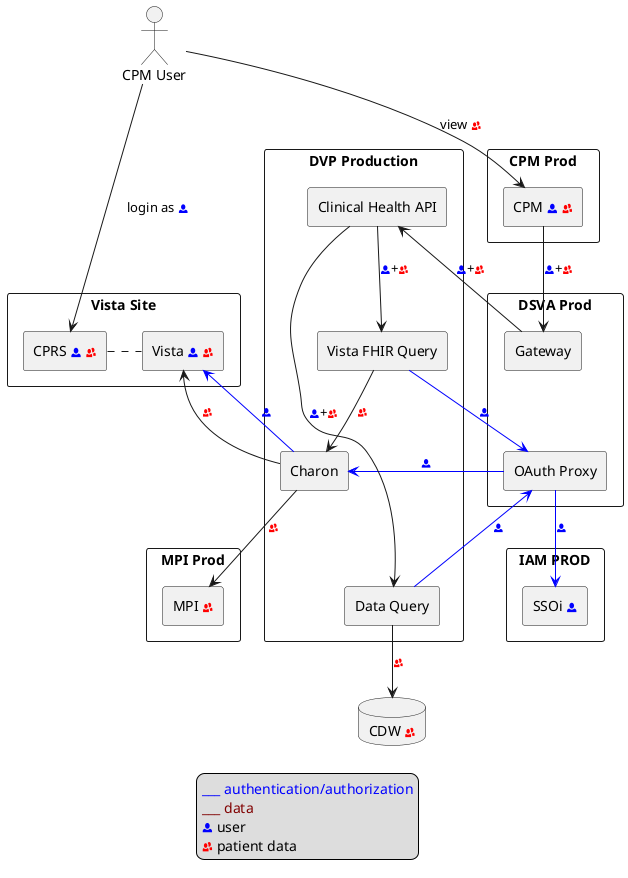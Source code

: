 @startuml

skinparam {
  shadowing false
}

!u="<color:blue><&person><color:black>"
!p="<color:red><&people><color:black>"

actor "CPM User" as TESTER
rectangle "CPM Prod" as CPM_ENV {
  rectangle "CPM u p" as CPM
}
rectangle "Vista Site" as VISTA_SITE {
  rectangle "CPRS u p" as CPRS
  rectangle "Vista u p" as VISTA
  CPRS . VISTA
}

rectangle "DSVA Prod" as DSVA_ENV {
  rectangle "Gateway" as GW
  rectangle "OAuth Proxy" as AUTH
}

rectangle "IAM PROD" as SSOI_ENV {
  rectangle "SSOi u" as SSOi
}

rectangle "MPI Prod" as MPI_ENV {
  rectangle "MPI p" as MPI
}

rectangle "DVP Production" as DVP_ENV {
 rectangle "Clinical Health API" as CHAPI
 rectangle "Data Query" as DQ
 rectangle "Vista FHIR Query" as VFQ
 rectangle "Charon" as CHARON
}

database "CDW p" as CDW

TESTER --> CPM : view p
TESTER ---> CPRS : login as u

CPM --> GW : u+p
'CPM -[#blue]-> SSOi
AUTH -[#blue]-> SSOi : u
AUTH -[#blue]-> CHARON : u

GW --> CHAPI : u+p
CHAPI --> VFQ : u+p
CHAPI ----> DQ : u+p
DQ --> CDW : p
DQ -[#blue]-> AUTH : u
VFQ --> CHARON : p
VFQ -[#blue]-> AUTH : u
CHARON -up-> VISTA: p
CHARON -[#blue]up-> VISTA: u
CHARON --> MPI: p

GW .[hidden]. AUTH

legend
<color:blue>___ authentication/authorization
<color:maroon>___ data
u user
p patient data
end legend



@enduml
